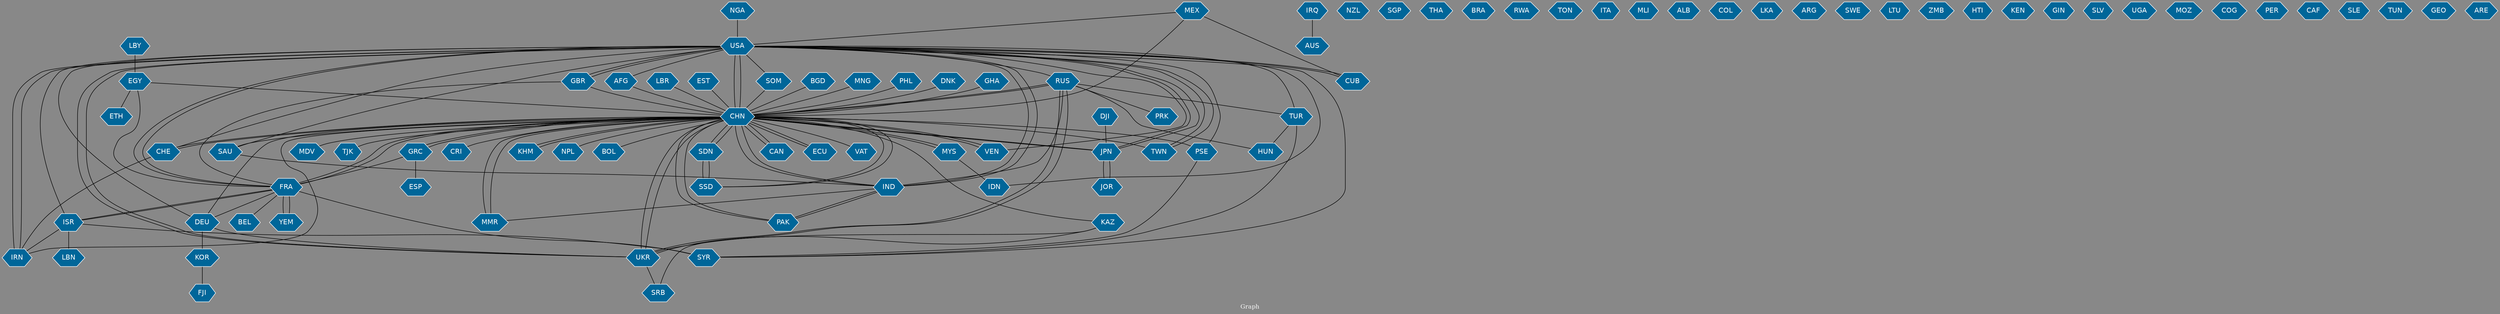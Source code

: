 // Countries together in item graph
graph {
	graph [bgcolor="#888888" fontcolor=white fontsize=12 label="Graph" outputorder=edgesfirst overlap=prism]
	node [color=white fillcolor="#006699" fontcolor=white fontname=Helvetica shape=hexagon style=filled]
	edge [arrowhead=open color=black fontcolor=white fontname=Courier fontsize=12]
		USA [label=USA]
		AUS [label=AUS]
		RUS [label=RUS]
		IRN [label=IRN]
		SOM [label=SOM]
		CHN [label=CHN]
		MYS [label=MYS]
		PRK [label=PRK]
		GBR [label=GBR]
		UKR [label=UKR]
		LBR [label=LBR]
		EST [label=EST]
		IDN [label=IDN]
		FRA [label=FRA]
		CRI [label=CRI]
		YEM [label=YEM]
		CHE [label=CHE]
		MMR [label=MMR]
		IRQ [label=IRQ]
		CUB [label=CUB]
		TUR [label=TUR]
		NZL [label=NZL]
		MEX [label=MEX]
		SGP [label=SGP]
		GRC [label=GRC]
		ESP [label=ESP]
		SYR [label=SYR]
		BEL [label=BEL]
		HUN [label=HUN]
		THA [label=THA]
		KHM [label=KHM]
		JPN [label=JPN]
		SAU [label=SAU]
		AFG [label=AFG]
		EGY [label=EGY]
		JOR [label=JOR]
		PSE [label=PSE]
		VEN [label=VEN]
		IND [label=IND]
		TWN [label=TWN]
		BRA [label=BRA]
		RWA [label=RWA]
		DEU [label=DEU]
		NPL [label=NPL]
		BOL [label=BOL]
		TON [label=TON]
		ISR [label=ISR]
		KOR [label=KOR]
		SDN [label=SDN]
		SSD [label=SSD]
		ITA [label=ITA]
		MLI [label=MLI]
		ALB [label=ALB]
		SRB [label=SRB]
		BGD [label=BGD]
		MNG [label=MNG]
		COL [label=COL]
		PAK [label=PAK]
		LKA [label=LKA]
		CAN [label=CAN]
		KAZ [label=KAZ]
		ARG [label=ARG]
		SWE [label=SWE]
		LTU [label=LTU]
		ZMB [label=ZMB]
		FJI [label=FJI]
		HTI [label=HTI]
		KEN [label=KEN]
		DJI [label=DJI]
		PHL [label=PHL]
		GIN [label=GIN]
		NGA [label=NGA]
		LBY [label=LBY]
		SLV [label=SLV]
		DNK [label=DNK]
		UGA [label=UGA]
		ECU [label=ECU]
		MOZ [label=MOZ]
		LBN [label=LBN]
		GHA [label=GHA]
		COG [label=COG]
		PER [label=PER]
		VAT [label=VAT]
		CAF [label=CAF]
		SLE [label=SLE]
		ETH [label=ETH]
		MDV [label=MDV]
		TUN [label=TUN]
		GEO [label=GEO]
		TJK [label=TJK]
		ARE [label=ARE]
			FRA -- BEL [weight=1]
			TUR -- SYR [weight=1]
			VEN -- USA [weight=1]
			EGY -- FRA [weight=1]
			GRC -- FRA [weight=1]
			CHN -- NPL [weight=1]
			CHN -- BOL [weight=1]
			EGY -- CHN [weight=1]
			JPN -- JOR [weight=2]
			RUS -- TUR [weight=1]
			SDN -- CHN [weight=3]
			CHN -- CHE [weight=2]
			CHN -- SAU [weight=1]
			ISR -- FRA [weight=1]
			VEN -- CHN [weight=1]
			CHN -- CAN [weight=1]
			DNK -- CHN [weight=1]
			USA -- SOM [weight=1]
			GHA -- CHN [weight=1]
			KHM -- CHN [weight=3]
			CHE -- USA [weight=1]
			ISR -- IRN [weight=1]
			IND -- CHN [weight=1]
			MYS -- CHN [weight=3]
			FRA -- YEM [weight=1]
			SDN -- SSD [weight=2]
			CHN -- MDV [weight=1]
			JPN -- CHN [weight=9]
			PAK -- CHN [weight=1]
			PAK -- IND [weight=1]
			TUR -- USA [weight=1]
			CHN -- CRI [weight=2]
			CHN -- SDN [weight=1]
			SSD -- CHN [weight=1]
			USA -- UKR [weight=1]
			USA -- IRN [weight=6]
			YEM -- FRA [weight=2]
			USA -- AFG [weight=1]
			JPN -- USA [weight=1]
			BGD -- CHN [weight=1]
			CHN -- USA [weight=20]
			GBR -- CHN [weight=1]
			EGY -- ETH [weight=1]
			DEU -- CHN [weight=1]
			IND -- USA [weight=5]
			CHN -- IND [weight=3]
			CHN -- TWN [weight=1]
			CHN -- PSE [weight=1]
			USA -- SYR [weight=1]
			CHN -- KAZ [weight=1]
			CAN -- CHN [weight=2]
			ECU -- CHN [weight=1]
			CHN -- GRC [weight=1]
			DJI -- JPN [weight=1]
			MNG -- CHN [weight=1]
			ISR -- LBN [weight=1]
			CHN -- JPN [weight=7]
			CHN -- VEN [weight=1]
			UKR -- USA [weight=1]
			PSE -- USA [weight=1]
			RUS -- PRK [weight=1]
			CHN -- FRA [weight=5]
			RUS -- HUN [weight=1]
			USA -- RUS [weight=1]
			DEU -- KOR [weight=1]
			FRA -- DEU [weight=1]
			FRA -- USA [weight=2]
			CHN -- VAT [weight=1]
			IND -- PAK [weight=1]
			CHN -- KHM [weight=1]
			EST -- CHN [weight=1]
			TUR -- HUN [weight=1]
			GBR -- FRA [weight=2]
			TWN -- USA [weight=1]
			NGA -- USA [weight=1]
			CHN -- MMR [weight=3]
			UKR -- RUS [weight=1]
			CHE -- IRN [weight=1]
			SAU -- IND [weight=1]
			FRA -- SYR [weight=2]
			MEX -- USA [weight=1]
			USA -- JPN [weight=2]
			CHN -- SSD [weight=1]
			CHN -- UKR [weight=1]
			RUS -- UKR [weight=2]
			USA -- FRA [weight=2]
			IRN -- USA [weight=1]
			JOR -- JPN [weight=1]
			LBY -- EGY [weight=1]
			CHE -- CHN [weight=3]
			GBR -- USA [weight=1]
			GRC -- ESP [weight=2]
			LBR -- CHN [weight=1]
			GRC -- CHN [weight=2]
			USA -- ISR [weight=1]
			DEU -- UKR [weight=2]
			MYS -- IDN [weight=1]
			IND -- MMR [weight=1]
			IRQ -- AUS [weight=1]
			ISR -- SYR [weight=2]
			AFG -- CHN [weight=1]
			MEX -- CHN [weight=1]
			KOR -- FJI [weight=1]
			PSE -- SYR [weight=1]
			CHN -- PAK [weight=1]
			CHN -- TJK [weight=1]
			SOM -- CHN [weight=1]
			UKR -- CHN [weight=1]
			IND -- RUS [weight=1]
			USA -- IND [weight=4]
			CHN -- IRN [weight=1]
			CHN -- RUS [weight=3]
			CHN -- ECU [weight=2]
			USA -- CUB [weight=10]
			DEU -- USA [weight=2]
			KAZ -- SRB [weight=1]
			CUB -- USA [weight=4]
			USA -- TWN [weight=1]
			FRA -- CHN [weight=3]
			USA -- CHN [weight=15]
			PHL -- CHN [weight=1]
			CHN -- MYS [weight=3]
			FRA -- ISR [weight=1]
			KAZ -- UKR [weight=1]
			MEX -- CUB [weight=1]
			SSD -- SDN [weight=3]
			USA -- GBR [weight=1]
			UKR -- SRB [weight=1]
			RUS -- CHN [weight=2]
			MMR -- CHN [weight=1]
			USA -- IDN [weight=1]
			SAU -- USA [weight=1]
}